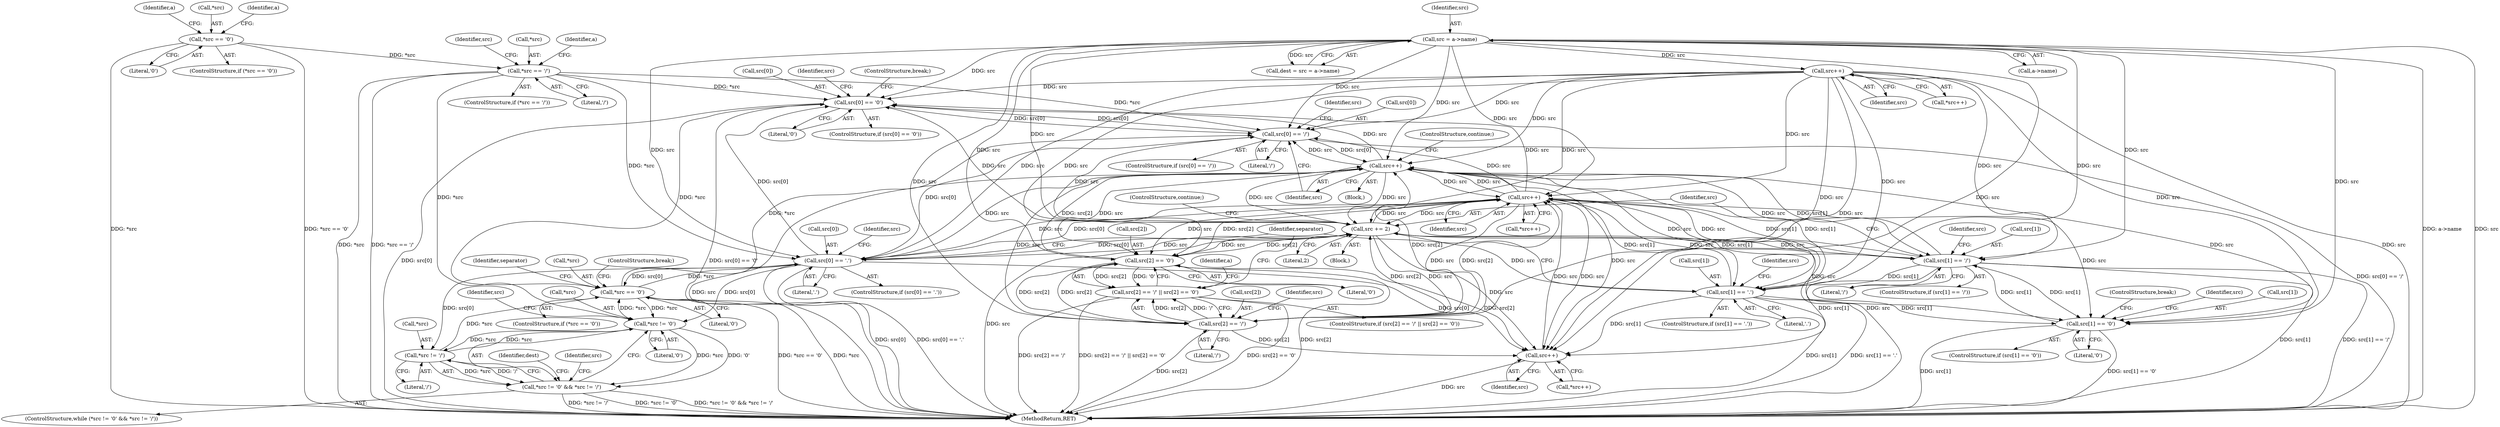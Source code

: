 digraph "1_libarchive_dfd6b54ce33960e420fb206d8872fb759b577ad9_0@array" {
"1000176" [label="(Call,src[0] == '\0')"];
"1000171" [label="(Call,src++)"];
"1000124" [label="(Call,src = a->name)"];
"1000293" [label="(Call,src++)"];
"1000218" [label="(Call,src += 2)"];
"1000237" [label="(Call,src[2] == '\0')"];
"1000191" [label="(Call,src++)"];
"1000185" [label="(Call,src[0] == '/')"];
"1000285" [label="(Call,*src == '\0')"];
"1000268" [label="(Call,*src != '\0')"];
"1000147" [label="(Call,*src == '/')"];
"1000130" [label="(Call,*src == '\0')"];
"1000196" [label="(Call,src[0] == '.')"];
"1000272" [label="(Call,*src != '/')"];
"1000176" [label="(Call,src[0] == '\0')"];
"1000212" [label="(Call,src[1] == '/')"];
"1000203" [label="(Call,src[1] == '\0')"];
"1000224" [label="(Call,src[1] == '.')"];
"1000232" [label="(Call,src[2] == '/')"];
"1000282" [label="(Call,src++)"];
"1000231" [label="(Call,src[2] == '/' || src[2] == '\0')"];
"1000267" [label="(Call,*src != '\0' && *src != '/')"];
"1000288" [label="(Literal,'\0')"];
"1000231" [label="(Call,src[2] == '/' || src[2] == '\0')"];
"1000180" [label="(Literal,'\0')"];
"1000200" [label="(Literal,'.')"];
"1000171" [label="(Call,src++)"];
"1000226" [label="(Identifier,src)"];
"1000232" [label="(Call,src[2] == '/')"];
"1000177" [label="(Call,src[0])"];
"1000241" [label="(Literal,'\0')"];
"1000191" [label="(Call,src++)"];
"1000224" [label="(Call,src[1] == '.')"];
"1000147" [label="(Call,*src == '/')"];
"1000269" [label="(Call,*src)"];
"1000219" [label="(Identifier,src)"];
"1000282" [label="(Call,src++)"];
"1000220" [label="(Literal,2)"];
"1000285" [label="(Call,*src == '\0')"];
"1000292" [label="(Call,*src++)"];
"1000212" [label="(Call,src[1] == '/')"];
"1000284" [label="(ControlStructure,if (*src == '\0'))"];
"1000274" [label="(Identifier,src)"];
"1000195" [label="(ControlStructure,if (src[0] == '.'))"];
"1000216" [label="(Literal,'/')"];
"1000130" [label="(Call,*src == '\0')"];
"1000213" [label="(Call,src[1])"];
"1000283" [label="(Identifier,src)"];
"1000185" [label="(Call,src[0] == '/')"];
"1000133" [label="(Literal,'\0')"];
"1000170" [label="(Call,*src++)"];
"1000246" [label="(Identifier,a)"];
"1000129" [label="(ControlStructure,if (*src == '\0'))"];
"1000291" [label="(Identifier,separator)"];
"1000187" [label="(Identifier,src)"];
"1000233" [label="(Call,src[2])"];
"1000192" [label="(Identifier,src)"];
"1000146" [label="(ControlStructure,if (*src == '/'))"];
"1000190" [label="(Block,)"];
"1000202" [label="(ControlStructure,if (src[1] == '\0'))"];
"1000209" [label="(ControlStructure,break;)"];
"1000218" [label="(Call,src += 2)"];
"1000122" [label="(Call,dest = src = a->name)"];
"1000182" [label="(ControlStructure,break;)"];
"1000172" [label="(Identifier,src)"];
"1000184" [label="(ControlStructure,if (src[0] == '/'))"];
"1000225" [label="(Call,src[1])"];
"1000223" [label="(ControlStructure,if (src[1] == '.'))"];
"1000211" [label="(ControlStructure,if (src[1] == '/'))"];
"1000266" [label="(ControlStructure,while (*src != '\0' && *src != '/'))"];
"1000281" [label="(Call,*src++)"];
"1000126" [label="(Call,a->name)"];
"1000286" [label="(Call,*src)"];
"1000198" [label="(Identifier,src)"];
"1000214" [label="(Identifier,src)"];
"1000138" [label="(Identifier,a)"];
"1000178" [label="(Identifier,src)"];
"1000239" [label="(Identifier,src)"];
"1000148" [label="(Call,*src)"];
"1000186" [label="(Call,src[0])"];
"1000131" [label="(Call,*src)"];
"1000236" [label="(Literal,'/')"];
"1000207" [label="(Literal,'\0')"];
"1000260" [label="(Identifier,separator)"];
"1000197" [label="(Call,src[0])"];
"1000273" [label="(Call,*src)"];
"1000125" [label="(Identifier,src)"];
"1000267" [label="(Call,*src != '\0' && *src != '/')"];
"1000230" [label="(ControlStructure,if (src[2] == '/' || src[2] == '\0'))"];
"1000204" [label="(Call,src[1])"];
"1000234" [label="(Identifier,src)"];
"1000228" [label="(Literal,'.')"];
"1000150" [label="(Literal,'/')"];
"1000205" [label="(Identifier,src)"];
"1000271" [label="(Literal,'\0')"];
"1000145" [label="(Identifier,a)"];
"1000176" [label="(Call,src[0] == '\0')"];
"1000124" [label="(Call,src = a->name)"];
"1000280" [label="(Identifier,dest)"];
"1000189" [label="(Literal,'/')"];
"1000155" [label="(Identifier,a)"];
"1000221" [label="(ControlStructure,continue;)"];
"1000287" [label="(Identifier,src)"];
"1000196" [label="(Call,src[0] == '.')"];
"1000237" [label="(Call,src[2] == '\0')"];
"1000272" [label="(Call,*src != '/')"];
"1000217" [label="(Block,)"];
"1000289" [label="(ControlStructure,break;)"];
"1000175" [label="(ControlStructure,if (src[0] == '\0'))"];
"1000238" [label="(Call,src[2])"];
"1000193" [label="(ControlStructure,continue;)"];
"1000293" [label="(Call,src++)"];
"1000294" [label="(Identifier,src)"];
"1000268" [label="(Call,*src != '\0')"];
"1000275" [label="(Literal,'/')"];
"1000203" [label="(Call,src[1] == '\0')"];
"1000321" [label="(MethodReturn,RET)"];
"1000176" -> "1000175"  [label="AST: "];
"1000176" -> "1000180"  [label="CFG: "];
"1000177" -> "1000176"  [label="AST: "];
"1000180" -> "1000176"  [label="AST: "];
"1000182" -> "1000176"  [label="CFG: "];
"1000187" -> "1000176"  [label="CFG: "];
"1000176" -> "1000321"  [label="DDG: src[0] == '\0'"];
"1000176" -> "1000321"  [label="DDG: src[0]"];
"1000171" -> "1000176"  [label="DDG: src"];
"1000124" -> "1000176"  [label="DDG: src"];
"1000293" -> "1000176"  [label="DDG: src"];
"1000218" -> "1000176"  [label="DDG: src"];
"1000147" -> "1000176"  [label="DDG: *src"];
"1000196" -> "1000176"  [label="DDG: src[0]"];
"1000191" -> "1000176"  [label="DDG: src"];
"1000285" -> "1000176"  [label="DDG: *src"];
"1000185" -> "1000176"  [label="DDG: src[0]"];
"1000176" -> "1000185"  [label="DDG: src[0]"];
"1000171" -> "1000170"  [label="AST: "];
"1000171" -> "1000172"  [label="CFG: "];
"1000172" -> "1000171"  [label="AST: "];
"1000170" -> "1000171"  [label="CFG: "];
"1000171" -> "1000321"  [label="DDG: src"];
"1000124" -> "1000171"  [label="DDG: src"];
"1000171" -> "1000185"  [label="DDG: src"];
"1000171" -> "1000191"  [label="DDG: src"];
"1000171" -> "1000196"  [label="DDG: src"];
"1000171" -> "1000203"  [label="DDG: src"];
"1000171" -> "1000212"  [label="DDG: src"];
"1000171" -> "1000218"  [label="DDG: src"];
"1000171" -> "1000224"  [label="DDG: src"];
"1000171" -> "1000232"  [label="DDG: src"];
"1000171" -> "1000237"  [label="DDG: src"];
"1000171" -> "1000282"  [label="DDG: src"];
"1000171" -> "1000293"  [label="DDG: src"];
"1000124" -> "1000122"  [label="AST: "];
"1000124" -> "1000126"  [label="CFG: "];
"1000125" -> "1000124"  [label="AST: "];
"1000126" -> "1000124"  [label="AST: "];
"1000122" -> "1000124"  [label="CFG: "];
"1000124" -> "1000321"  [label="DDG: a->name"];
"1000124" -> "1000321"  [label="DDG: src"];
"1000124" -> "1000122"  [label="DDG: src"];
"1000124" -> "1000185"  [label="DDG: src"];
"1000124" -> "1000191"  [label="DDG: src"];
"1000124" -> "1000196"  [label="DDG: src"];
"1000124" -> "1000203"  [label="DDG: src"];
"1000124" -> "1000212"  [label="DDG: src"];
"1000124" -> "1000218"  [label="DDG: src"];
"1000124" -> "1000224"  [label="DDG: src"];
"1000124" -> "1000232"  [label="DDG: src"];
"1000124" -> "1000237"  [label="DDG: src"];
"1000124" -> "1000282"  [label="DDG: src"];
"1000124" -> "1000293"  [label="DDG: src"];
"1000293" -> "1000292"  [label="AST: "];
"1000293" -> "1000294"  [label="CFG: "];
"1000294" -> "1000293"  [label="AST: "];
"1000292" -> "1000293"  [label="CFG: "];
"1000293" -> "1000321"  [label="DDG: src"];
"1000293" -> "1000185"  [label="DDG: src"];
"1000293" -> "1000191"  [label="DDG: src"];
"1000293" -> "1000196"  [label="DDG: src"];
"1000293" -> "1000203"  [label="DDG: src"];
"1000293" -> "1000212"  [label="DDG: src"];
"1000293" -> "1000218"  [label="DDG: src"];
"1000293" -> "1000224"  [label="DDG: src"];
"1000293" -> "1000232"  [label="DDG: src"];
"1000293" -> "1000237"  [label="DDG: src"];
"1000293" -> "1000282"  [label="DDG: src"];
"1000218" -> "1000293"  [label="DDG: src"];
"1000237" -> "1000293"  [label="DDG: src[2]"];
"1000196" -> "1000293"  [label="DDG: src[0]"];
"1000212" -> "1000293"  [label="DDG: src[1]"];
"1000282" -> "1000293"  [label="DDG: src"];
"1000191" -> "1000293"  [label="DDG: src"];
"1000224" -> "1000293"  [label="DDG: src[1]"];
"1000232" -> "1000293"  [label="DDG: src[2]"];
"1000218" -> "1000217"  [label="AST: "];
"1000218" -> "1000220"  [label="CFG: "];
"1000219" -> "1000218"  [label="AST: "];
"1000220" -> "1000218"  [label="AST: "];
"1000221" -> "1000218"  [label="CFG: "];
"1000218" -> "1000321"  [label="DDG: src"];
"1000218" -> "1000185"  [label="DDG: src"];
"1000218" -> "1000191"  [label="DDG: src"];
"1000218" -> "1000196"  [label="DDG: src"];
"1000218" -> "1000203"  [label="DDG: src"];
"1000218" -> "1000212"  [label="DDG: src"];
"1000237" -> "1000218"  [label="DDG: src[2]"];
"1000196" -> "1000218"  [label="DDG: src[0]"];
"1000212" -> "1000218"  [label="DDG: src[1]"];
"1000191" -> "1000218"  [label="DDG: src"];
"1000232" -> "1000218"  [label="DDG: src[2]"];
"1000218" -> "1000224"  [label="DDG: src"];
"1000218" -> "1000232"  [label="DDG: src"];
"1000218" -> "1000237"  [label="DDG: src"];
"1000218" -> "1000282"  [label="DDG: src"];
"1000237" -> "1000231"  [label="AST: "];
"1000237" -> "1000241"  [label="CFG: "];
"1000238" -> "1000237"  [label="AST: "];
"1000241" -> "1000237"  [label="AST: "];
"1000231" -> "1000237"  [label="CFG: "];
"1000237" -> "1000321"  [label="DDG: src[2]"];
"1000237" -> "1000191"  [label="DDG: src[2]"];
"1000237" -> "1000232"  [label="DDG: src[2]"];
"1000237" -> "1000231"  [label="DDG: src[2]"];
"1000237" -> "1000231"  [label="DDG: '\0'"];
"1000191" -> "1000237"  [label="DDG: src"];
"1000232" -> "1000237"  [label="DDG: src[2]"];
"1000237" -> "1000282"  [label="DDG: src[2]"];
"1000191" -> "1000190"  [label="AST: "];
"1000191" -> "1000192"  [label="CFG: "];
"1000192" -> "1000191"  [label="AST: "];
"1000193" -> "1000191"  [label="CFG: "];
"1000191" -> "1000321"  [label="DDG: src"];
"1000191" -> "1000185"  [label="DDG: src"];
"1000185" -> "1000191"  [label="DDG: src[0]"];
"1000212" -> "1000191"  [label="DDG: src[1]"];
"1000224" -> "1000191"  [label="DDG: src[1]"];
"1000232" -> "1000191"  [label="DDG: src[2]"];
"1000191" -> "1000196"  [label="DDG: src"];
"1000191" -> "1000203"  [label="DDG: src"];
"1000191" -> "1000212"  [label="DDG: src"];
"1000191" -> "1000224"  [label="DDG: src"];
"1000191" -> "1000232"  [label="DDG: src"];
"1000191" -> "1000282"  [label="DDG: src"];
"1000185" -> "1000184"  [label="AST: "];
"1000185" -> "1000189"  [label="CFG: "];
"1000186" -> "1000185"  [label="AST: "];
"1000189" -> "1000185"  [label="AST: "];
"1000192" -> "1000185"  [label="CFG: "];
"1000198" -> "1000185"  [label="CFG: "];
"1000185" -> "1000321"  [label="DDG: src[0] == '/'"];
"1000285" -> "1000185"  [label="DDG: *src"];
"1000147" -> "1000185"  [label="DDG: *src"];
"1000185" -> "1000196"  [label="DDG: src[0]"];
"1000285" -> "1000284"  [label="AST: "];
"1000285" -> "1000288"  [label="CFG: "];
"1000286" -> "1000285"  [label="AST: "];
"1000288" -> "1000285"  [label="AST: "];
"1000289" -> "1000285"  [label="CFG: "];
"1000291" -> "1000285"  [label="CFG: "];
"1000285" -> "1000321"  [label="DDG: *src"];
"1000285" -> "1000321"  [label="DDG: *src == '\0'"];
"1000285" -> "1000196"  [label="DDG: *src"];
"1000285" -> "1000268"  [label="DDG: *src"];
"1000268" -> "1000285"  [label="DDG: *src"];
"1000196" -> "1000285"  [label="DDG: src[0]"];
"1000272" -> "1000285"  [label="DDG: *src"];
"1000268" -> "1000267"  [label="AST: "];
"1000268" -> "1000271"  [label="CFG: "];
"1000269" -> "1000268"  [label="AST: "];
"1000271" -> "1000268"  [label="AST: "];
"1000274" -> "1000268"  [label="CFG: "];
"1000267" -> "1000268"  [label="CFG: "];
"1000268" -> "1000267"  [label="DDG: *src"];
"1000268" -> "1000267"  [label="DDG: '\0'"];
"1000147" -> "1000268"  [label="DDG: *src"];
"1000196" -> "1000268"  [label="DDG: src[0]"];
"1000272" -> "1000268"  [label="DDG: *src"];
"1000268" -> "1000272"  [label="DDG: *src"];
"1000147" -> "1000146"  [label="AST: "];
"1000147" -> "1000150"  [label="CFG: "];
"1000148" -> "1000147"  [label="AST: "];
"1000150" -> "1000147"  [label="AST: "];
"1000155" -> "1000147"  [label="CFG: "];
"1000178" -> "1000147"  [label="CFG: "];
"1000147" -> "1000321"  [label="DDG: *src"];
"1000147" -> "1000321"  [label="DDG: *src == '/'"];
"1000130" -> "1000147"  [label="DDG: *src"];
"1000147" -> "1000196"  [label="DDG: *src"];
"1000130" -> "1000129"  [label="AST: "];
"1000130" -> "1000133"  [label="CFG: "];
"1000131" -> "1000130"  [label="AST: "];
"1000133" -> "1000130"  [label="AST: "];
"1000138" -> "1000130"  [label="CFG: "];
"1000145" -> "1000130"  [label="CFG: "];
"1000130" -> "1000321"  [label="DDG: *src == '\0'"];
"1000130" -> "1000321"  [label="DDG: *src"];
"1000196" -> "1000195"  [label="AST: "];
"1000196" -> "1000200"  [label="CFG: "];
"1000197" -> "1000196"  [label="AST: "];
"1000200" -> "1000196"  [label="AST: "];
"1000205" -> "1000196"  [label="CFG: "];
"1000260" -> "1000196"  [label="CFG: "];
"1000196" -> "1000321"  [label="DDG: src[0]"];
"1000196" -> "1000321"  [label="DDG: src[0] == '.'"];
"1000196" -> "1000272"  [label="DDG: src[0]"];
"1000196" -> "1000282"  [label="DDG: src[0]"];
"1000272" -> "1000267"  [label="AST: "];
"1000272" -> "1000275"  [label="CFG: "];
"1000273" -> "1000272"  [label="AST: "];
"1000275" -> "1000272"  [label="AST: "];
"1000267" -> "1000272"  [label="CFG: "];
"1000272" -> "1000267"  [label="DDG: *src"];
"1000272" -> "1000267"  [label="DDG: '/'"];
"1000212" -> "1000211"  [label="AST: "];
"1000212" -> "1000216"  [label="CFG: "];
"1000213" -> "1000212"  [label="AST: "];
"1000216" -> "1000212"  [label="AST: "];
"1000219" -> "1000212"  [label="CFG: "];
"1000226" -> "1000212"  [label="CFG: "];
"1000212" -> "1000321"  [label="DDG: src[1] == '/'"];
"1000212" -> "1000321"  [label="DDG: src[1]"];
"1000212" -> "1000203"  [label="DDG: src[1]"];
"1000203" -> "1000212"  [label="DDG: src[1]"];
"1000212" -> "1000224"  [label="DDG: src[1]"];
"1000212" -> "1000282"  [label="DDG: src[1]"];
"1000203" -> "1000202"  [label="AST: "];
"1000203" -> "1000207"  [label="CFG: "];
"1000204" -> "1000203"  [label="AST: "];
"1000207" -> "1000203"  [label="AST: "];
"1000209" -> "1000203"  [label="CFG: "];
"1000214" -> "1000203"  [label="CFG: "];
"1000203" -> "1000321"  [label="DDG: src[1] == '\0'"];
"1000203" -> "1000321"  [label="DDG: src[1]"];
"1000224" -> "1000203"  [label="DDG: src[1]"];
"1000224" -> "1000223"  [label="AST: "];
"1000224" -> "1000228"  [label="CFG: "];
"1000225" -> "1000224"  [label="AST: "];
"1000228" -> "1000224"  [label="AST: "];
"1000234" -> "1000224"  [label="CFG: "];
"1000260" -> "1000224"  [label="CFG: "];
"1000224" -> "1000321"  [label="DDG: src[1]"];
"1000224" -> "1000321"  [label="DDG: src[1] == '.'"];
"1000224" -> "1000282"  [label="DDG: src[1]"];
"1000232" -> "1000231"  [label="AST: "];
"1000232" -> "1000236"  [label="CFG: "];
"1000233" -> "1000232"  [label="AST: "];
"1000236" -> "1000232"  [label="AST: "];
"1000239" -> "1000232"  [label="CFG: "];
"1000231" -> "1000232"  [label="CFG: "];
"1000232" -> "1000321"  [label="DDG: src[2]"];
"1000232" -> "1000231"  [label="DDG: src[2]"];
"1000232" -> "1000231"  [label="DDG: '/'"];
"1000232" -> "1000282"  [label="DDG: src[2]"];
"1000282" -> "1000281"  [label="AST: "];
"1000282" -> "1000283"  [label="CFG: "];
"1000283" -> "1000282"  [label="AST: "];
"1000281" -> "1000282"  [label="CFG: "];
"1000282" -> "1000321"  [label="DDG: src"];
"1000231" -> "1000230"  [label="AST: "];
"1000246" -> "1000231"  [label="CFG: "];
"1000260" -> "1000231"  [label="CFG: "];
"1000231" -> "1000321"  [label="DDG: src[2] == '\0'"];
"1000231" -> "1000321"  [label="DDG: src[2] == '/' || src[2] == '\0'"];
"1000231" -> "1000321"  [label="DDG: src[2] == '/'"];
"1000267" -> "1000266"  [label="AST: "];
"1000280" -> "1000267"  [label="CFG: "];
"1000287" -> "1000267"  [label="CFG: "];
"1000267" -> "1000321"  [label="DDG: *src != '\0'"];
"1000267" -> "1000321"  [label="DDG: *src != '\0' && *src != '/'"];
"1000267" -> "1000321"  [label="DDG: *src != '/'"];
}
